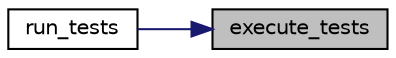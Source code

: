 digraph "execute_tests"
{
 // LATEX_PDF_SIZE
  edge [fontname="Helvetica",fontsize="10",labelfontname="Helvetica",labelfontsize="10"];
  node [fontname="Helvetica",fontsize="10",shape=record];
  rankdir="RL";
  Node1 [label="execute_tests",height=0.2,width=0.4,color="black", fillcolor="grey75", style="filled", fontcolor="black",tooltip="See check.h for full documentation."];
  Node1 -> Node2 [dir="back",color="midnightblue",fontsize="10",style="solid",fontname="Helvetica"];
  Node2 [label="run_tests",height=0.2,width=0.4,color="black", fillcolor="white", style="filled",URL="$main_8cpp.html#ac49466defc444187a67ea0463a005eaa",tooltip=" "];
}
